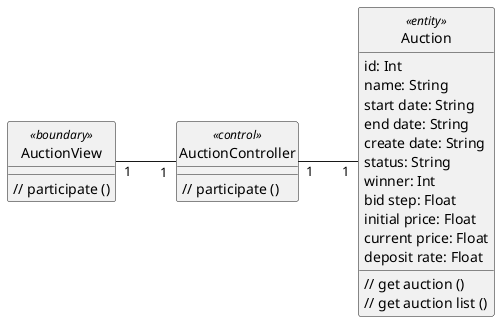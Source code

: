 @startuml participate_in_auction
hide circle
skinparam classAttributeIconSize 0
left to right direction

class AuctionView <<boundary>> {
  // participate ()
}

class AuctionController <<control>> {
  // participate ()
}

class Auction <<entity>> {
  id: Int
  name: String
  start date: String
  end date: String
  create date: String
  status: String
  winner: Int
  bid step: Float
  initial price: Float
  current price: Float
  deposit rate: Float
  // get auction ()
  // get auction list ()
}

AuctionView "1" -- "1" AuctionController
AuctionController "1" -- "1" Auction

@enduml
